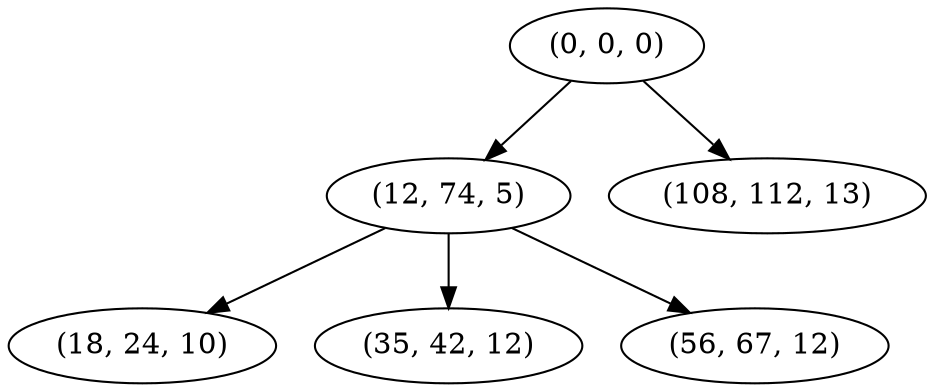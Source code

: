 digraph tree {
    "(0, 0, 0)";
    "(12, 74, 5)";
    "(18, 24, 10)";
    "(35, 42, 12)";
    "(56, 67, 12)";
    "(108, 112, 13)";
    "(0, 0, 0)" -> "(12, 74, 5)";
    "(0, 0, 0)" -> "(108, 112, 13)";
    "(12, 74, 5)" -> "(18, 24, 10)";
    "(12, 74, 5)" -> "(35, 42, 12)";
    "(12, 74, 5)" -> "(56, 67, 12)";
}

